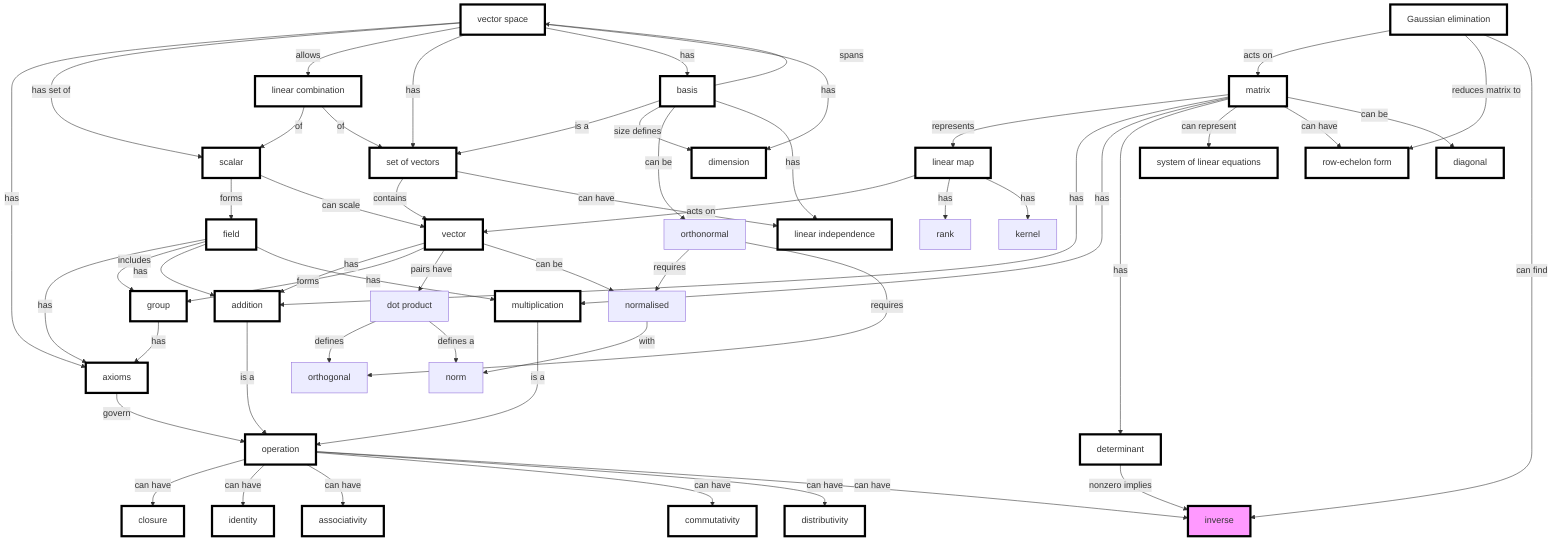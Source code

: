 graph TB
    op[operation]:::previous -- can have --> closure:::previous
    op -- can have --> identity:::previous
    op -- can have --> associativity:::previous
    op -- can have --> commutativity:::previous
    op -- can have --> distributivity:::previous
    op -- can have --> inverse


    scalar -- forms --> field

    scalar:::previous -- can scale --> vector


    vector:::previous -- has  --> add
    vector:::previous -- forms --> group
    vector -- pairs have --> dp[dot product]
    dp -- defines --> orthogonal
    vector -- can be --> normalised
    normalised -- with --> norm
    vs:::previous -- has --> axioms

    vs -- has set of --> scalar
    vs -- allows --> lincomb[linear combination]
    vs[vector space] -- has --> vectorset

    vs -- has --> basis

    vs -- has --> dimension

    vectorset:::previous -- contains --> vector
    basis:::previous -- spans --> vs
    lincomb:::previous -- of --> scalar
    lincomb -- of --> vectorset
    field:::previous -- has --> axioms
    group:::previous -- has --> axioms
    field -- includes --> group

    field -- has --> add
    field -- has  --> times
    basis -- is a --> vectorset
    basis -- size defines --> dimension:::previous
    basis -- can be -->orthonormal
    orthonormal -- requires --> normalised

    orthonormal -- requires --> orthogonal
    dp -- defines a --> norm


    


lm[linear map]:::previous -- acts on --> vector
matrix:::previous -- represents --> lm
matrix -- has --> add
matrix -- has --> times
matrix -- has --> determinant
determinant:::previous -- nonzero implies --> inverse
matrix -- can represent --> lineq[system of linear equations]:::previous
ge[Gaussian elimination]:::previous -- acts on --> matrix
ge -- reduces matrix to --> ref[row-echelon form]:::previous
matrix -- can have --> ref
matrix -- can be --> diagonal:::previous

vectorset[set of vectors]
vectorset -- can have --> indep[linear independence]:::previous
basis -- has --> indep
lm -- has --> rank
lm -- has --> kernel
add[addition]:::previous -- is a --> op
times[multiplication]:::previous -- is a --> op
ge -- can find --> inverse:::today
axioms:::previous -- govern --> op

classDef today fill:#f9f,stroke:#000,stroke-width:4px;
classDef previous fill:#fff,stroke:#000,stroke-width:4px;